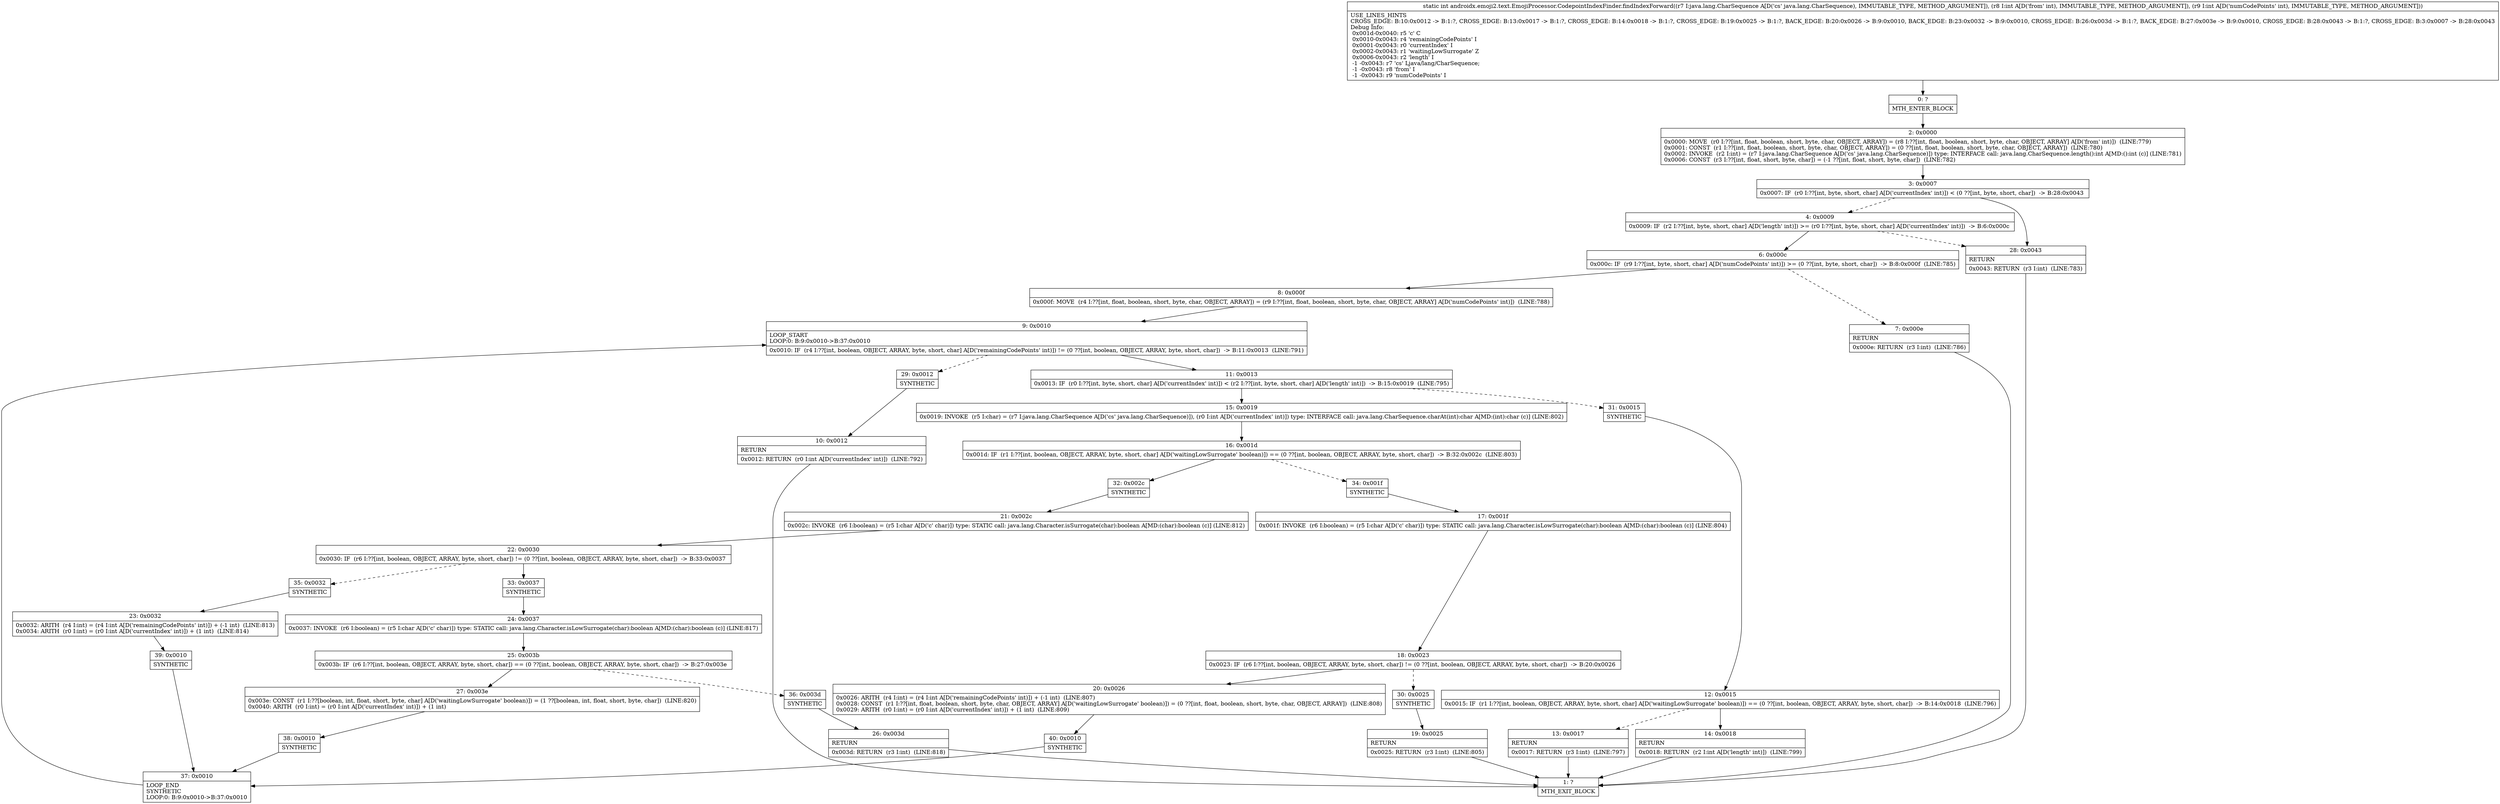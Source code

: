 digraph "CFG forandroidx.emoji2.text.EmojiProcessor.CodepointIndexFinder.findIndexForward(Ljava\/lang\/CharSequence;II)I" {
Node_0 [shape=record,label="{0\:\ ?|MTH_ENTER_BLOCK\l}"];
Node_2 [shape=record,label="{2\:\ 0x0000|0x0000: MOVE  (r0 I:??[int, float, boolean, short, byte, char, OBJECT, ARRAY]) = (r8 I:??[int, float, boolean, short, byte, char, OBJECT, ARRAY] A[D('from' int)])  (LINE:779)\l0x0001: CONST  (r1 I:??[int, float, boolean, short, byte, char, OBJECT, ARRAY]) = (0 ??[int, float, boolean, short, byte, char, OBJECT, ARRAY])  (LINE:780)\l0x0002: INVOKE  (r2 I:int) = (r7 I:java.lang.CharSequence A[D('cs' java.lang.CharSequence)]) type: INTERFACE call: java.lang.CharSequence.length():int A[MD:():int (c)] (LINE:781)\l0x0006: CONST  (r3 I:??[int, float, short, byte, char]) = (\-1 ??[int, float, short, byte, char])  (LINE:782)\l}"];
Node_3 [shape=record,label="{3\:\ 0x0007|0x0007: IF  (r0 I:??[int, byte, short, char] A[D('currentIndex' int)]) \< (0 ??[int, byte, short, char])  \-\> B:28:0x0043 \l}"];
Node_4 [shape=record,label="{4\:\ 0x0009|0x0009: IF  (r2 I:??[int, byte, short, char] A[D('length' int)]) \>= (r0 I:??[int, byte, short, char] A[D('currentIndex' int)])  \-\> B:6:0x000c \l}"];
Node_6 [shape=record,label="{6\:\ 0x000c|0x000c: IF  (r9 I:??[int, byte, short, char] A[D('numCodePoints' int)]) \>= (0 ??[int, byte, short, char])  \-\> B:8:0x000f  (LINE:785)\l}"];
Node_7 [shape=record,label="{7\:\ 0x000e|RETURN\l|0x000e: RETURN  (r3 I:int)  (LINE:786)\l}"];
Node_1 [shape=record,label="{1\:\ ?|MTH_EXIT_BLOCK\l}"];
Node_8 [shape=record,label="{8\:\ 0x000f|0x000f: MOVE  (r4 I:??[int, float, boolean, short, byte, char, OBJECT, ARRAY]) = (r9 I:??[int, float, boolean, short, byte, char, OBJECT, ARRAY] A[D('numCodePoints' int)])  (LINE:788)\l}"];
Node_9 [shape=record,label="{9\:\ 0x0010|LOOP_START\lLOOP:0: B:9:0x0010\-\>B:37:0x0010\l|0x0010: IF  (r4 I:??[int, boolean, OBJECT, ARRAY, byte, short, char] A[D('remainingCodePoints' int)]) != (0 ??[int, boolean, OBJECT, ARRAY, byte, short, char])  \-\> B:11:0x0013  (LINE:791)\l}"];
Node_11 [shape=record,label="{11\:\ 0x0013|0x0013: IF  (r0 I:??[int, byte, short, char] A[D('currentIndex' int)]) \< (r2 I:??[int, byte, short, char] A[D('length' int)])  \-\> B:15:0x0019  (LINE:795)\l}"];
Node_15 [shape=record,label="{15\:\ 0x0019|0x0019: INVOKE  (r5 I:char) = (r7 I:java.lang.CharSequence A[D('cs' java.lang.CharSequence)]), (r0 I:int A[D('currentIndex' int)]) type: INTERFACE call: java.lang.CharSequence.charAt(int):char A[MD:(int):char (c)] (LINE:802)\l}"];
Node_16 [shape=record,label="{16\:\ 0x001d|0x001d: IF  (r1 I:??[int, boolean, OBJECT, ARRAY, byte, short, char] A[D('waitingLowSurrogate' boolean)]) == (0 ??[int, boolean, OBJECT, ARRAY, byte, short, char])  \-\> B:32:0x002c  (LINE:803)\l}"];
Node_32 [shape=record,label="{32\:\ 0x002c|SYNTHETIC\l}"];
Node_21 [shape=record,label="{21\:\ 0x002c|0x002c: INVOKE  (r6 I:boolean) = (r5 I:char A[D('c' char)]) type: STATIC call: java.lang.Character.isSurrogate(char):boolean A[MD:(char):boolean (c)] (LINE:812)\l}"];
Node_22 [shape=record,label="{22\:\ 0x0030|0x0030: IF  (r6 I:??[int, boolean, OBJECT, ARRAY, byte, short, char]) != (0 ??[int, boolean, OBJECT, ARRAY, byte, short, char])  \-\> B:33:0x0037 \l}"];
Node_33 [shape=record,label="{33\:\ 0x0037|SYNTHETIC\l}"];
Node_24 [shape=record,label="{24\:\ 0x0037|0x0037: INVOKE  (r6 I:boolean) = (r5 I:char A[D('c' char)]) type: STATIC call: java.lang.Character.isLowSurrogate(char):boolean A[MD:(char):boolean (c)] (LINE:817)\l}"];
Node_25 [shape=record,label="{25\:\ 0x003b|0x003b: IF  (r6 I:??[int, boolean, OBJECT, ARRAY, byte, short, char]) == (0 ??[int, boolean, OBJECT, ARRAY, byte, short, char])  \-\> B:27:0x003e \l}"];
Node_27 [shape=record,label="{27\:\ 0x003e|0x003e: CONST  (r1 I:??[boolean, int, float, short, byte, char] A[D('waitingLowSurrogate' boolean)]) = (1 ??[boolean, int, float, short, byte, char])  (LINE:820)\l0x0040: ARITH  (r0 I:int) = (r0 I:int A[D('currentIndex' int)]) + (1 int) \l}"];
Node_38 [shape=record,label="{38\:\ 0x0010|SYNTHETIC\l}"];
Node_37 [shape=record,label="{37\:\ 0x0010|LOOP_END\lSYNTHETIC\lLOOP:0: B:9:0x0010\-\>B:37:0x0010\l}"];
Node_36 [shape=record,label="{36\:\ 0x003d|SYNTHETIC\l}"];
Node_26 [shape=record,label="{26\:\ 0x003d|RETURN\l|0x003d: RETURN  (r3 I:int)  (LINE:818)\l}"];
Node_35 [shape=record,label="{35\:\ 0x0032|SYNTHETIC\l}"];
Node_23 [shape=record,label="{23\:\ 0x0032|0x0032: ARITH  (r4 I:int) = (r4 I:int A[D('remainingCodePoints' int)]) + (\-1 int)  (LINE:813)\l0x0034: ARITH  (r0 I:int) = (r0 I:int A[D('currentIndex' int)]) + (1 int)  (LINE:814)\l}"];
Node_39 [shape=record,label="{39\:\ 0x0010|SYNTHETIC\l}"];
Node_34 [shape=record,label="{34\:\ 0x001f|SYNTHETIC\l}"];
Node_17 [shape=record,label="{17\:\ 0x001f|0x001f: INVOKE  (r6 I:boolean) = (r5 I:char A[D('c' char)]) type: STATIC call: java.lang.Character.isLowSurrogate(char):boolean A[MD:(char):boolean (c)] (LINE:804)\l}"];
Node_18 [shape=record,label="{18\:\ 0x0023|0x0023: IF  (r6 I:??[int, boolean, OBJECT, ARRAY, byte, short, char]) != (0 ??[int, boolean, OBJECT, ARRAY, byte, short, char])  \-\> B:20:0x0026 \l}"];
Node_20 [shape=record,label="{20\:\ 0x0026|0x0026: ARITH  (r4 I:int) = (r4 I:int A[D('remainingCodePoints' int)]) + (\-1 int)  (LINE:807)\l0x0028: CONST  (r1 I:??[int, float, boolean, short, byte, char, OBJECT, ARRAY] A[D('waitingLowSurrogate' boolean)]) = (0 ??[int, float, boolean, short, byte, char, OBJECT, ARRAY])  (LINE:808)\l0x0029: ARITH  (r0 I:int) = (r0 I:int A[D('currentIndex' int)]) + (1 int)  (LINE:809)\l}"];
Node_40 [shape=record,label="{40\:\ 0x0010|SYNTHETIC\l}"];
Node_30 [shape=record,label="{30\:\ 0x0025|SYNTHETIC\l}"];
Node_19 [shape=record,label="{19\:\ 0x0025|RETURN\l|0x0025: RETURN  (r3 I:int)  (LINE:805)\l}"];
Node_31 [shape=record,label="{31\:\ 0x0015|SYNTHETIC\l}"];
Node_12 [shape=record,label="{12\:\ 0x0015|0x0015: IF  (r1 I:??[int, boolean, OBJECT, ARRAY, byte, short, char] A[D('waitingLowSurrogate' boolean)]) == (0 ??[int, boolean, OBJECT, ARRAY, byte, short, char])  \-\> B:14:0x0018  (LINE:796)\l}"];
Node_13 [shape=record,label="{13\:\ 0x0017|RETURN\l|0x0017: RETURN  (r3 I:int)  (LINE:797)\l}"];
Node_14 [shape=record,label="{14\:\ 0x0018|RETURN\l|0x0018: RETURN  (r2 I:int A[D('length' int)])  (LINE:799)\l}"];
Node_29 [shape=record,label="{29\:\ 0x0012|SYNTHETIC\l}"];
Node_10 [shape=record,label="{10\:\ 0x0012|RETURN\l|0x0012: RETURN  (r0 I:int A[D('currentIndex' int)])  (LINE:792)\l}"];
Node_28 [shape=record,label="{28\:\ 0x0043|RETURN\l|0x0043: RETURN  (r3 I:int)  (LINE:783)\l}"];
MethodNode[shape=record,label="{static int androidx.emoji2.text.EmojiProcessor.CodepointIndexFinder.findIndexForward((r7 I:java.lang.CharSequence A[D('cs' java.lang.CharSequence), IMMUTABLE_TYPE, METHOD_ARGUMENT]), (r8 I:int A[D('from' int), IMMUTABLE_TYPE, METHOD_ARGUMENT]), (r9 I:int A[D('numCodePoints' int), IMMUTABLE_TYPE, METHOD_ARGUMENT]))  | USE_LINES_HINTS\lCROSS_EDGE: B:10:0x0012 \-\> B:1:?, CROSS_EDGE: B:13:0x0017 \-\> B:1:?, CROSS_EDGE: B:14:0x0018 \-\> B:1:?, CROSS_EDGE: B:19:0x0025 \-\> B:1:?, BACK_EDGE: B:20:0x0026 \-\> B:9:0x0010, BACK_EDGE: B:23:0x0032 \-\> B:9:0x0010, CROSS_EDGE: B:26:0x003d \-\> B:1:?, BACK_EDGE: B:27:0x003e \-\> B:9:0x0010, CROSS_EDGE: B:28:0x0043 \-\> B:1:?, CROSS_EDGE: B:3:0x0007 \-\> B:28:0x0043\lDebug Info:\l  0x001d\-0x0040: r5 'c' C\l  0x0010\-0x0043: r4 'remainingCodePoints' I\l  0x0001\-0x0043: r0 'currentIndex' I\l  0x0002\-0x0043: r1 'waitingLowSurrogate' Z\l  0x0006\-0x0043: r2 'length' I\l  \-1 \-0x0043: r7 'cs' Ljava\/lang\/CharSequence;\l  \-1 \-0x0043: r8 'from' I\l  \-1 \-0x0043: r9 'numCodePoints' I\l}"];
MethodNode -> Node_0;Node_0 -> Node_2;
Node_2 -> Node_3;
Node_3 -> Node_4[style=dashed];
Node_3 -> Node_28;
Node_4 -> Node_6;
Node_4 -> Node_28[style=dashed];
Node_6 -> Node_7[style=dashed];
Node_6 -> Node_8;
Node_7 -> Node_1;
Node_8 -> Node_9;
Node_9 -> Node_11;
Node_9 -> Node_29[style=dashed];
Node_11 -> Node_15;
Node_11 -> Node_31[style=dashed];
Node_15 -> Node_16;
Node_16 -> Node_32;
Node_16 -> Node_34[style=dashed];
Node_32 -> Node_21;
Node_21 -> Node_22;
Node_22 -> Node_33;
Node_22 -> Node_35[style=dashed];
Node_33 -> Node_24;
Node_24 -> Node_25;
Node_25 -> Node_27;
Node_25 -> Node_36[style=dashed];
Node_27 -> Node_38;
Node_38 -> Node_37;
Node_37 -> Node_9;
Node_36 -> Node_26;
Node_26 -> Node_1;
Node_35 -> Node_23;
Node_23 -> Node_39;
Node_39 -> Node_37;
Node_34 -> Node_17;
Node_17 -> Node_18;
Node_18 -> Node_20;
Node_18 -> Node_30[style=dashed];
Node_20 -> Node_40;
Node_40 -> Node_37;
Node_30 -> Node_19;
Node_19 -> Node_1;
Node_31 -> Node_12;
Node_12 -> Node_13[style=dashed];
Node_12 -> Node_14;
Node_13 -> Node_1;
Node_14 -> Node_1;
Node_29 -> Node_10;
Node_10 -> Node_1;
Node_28 -> Node_1;
}

